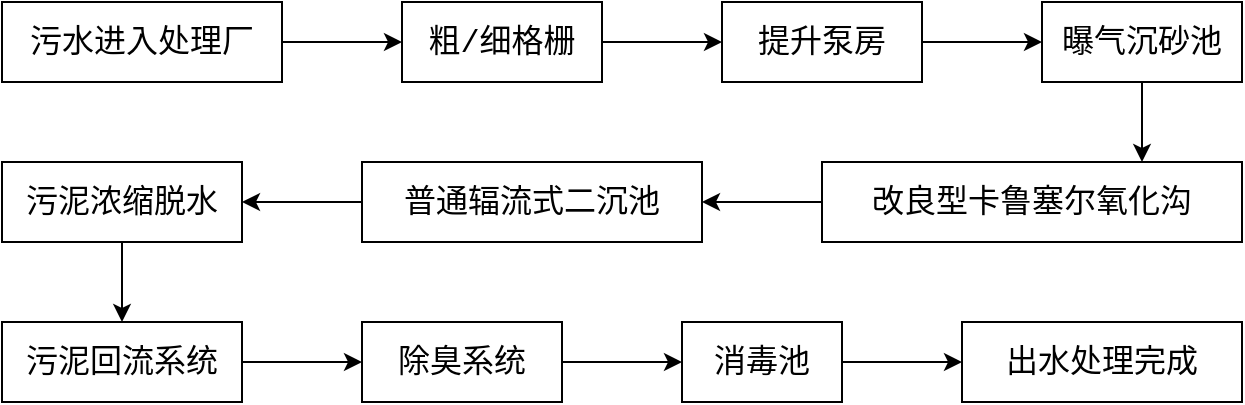 <mxfile version="20.8.16" type="device"><diagram name="第 1 页" id="mk-GY9as7NXkzDKKx7iz"><mxGraphModel dx="1064" dy="628" grid="1" gridSize="10" guides="1" tooltips="1" connect="1" arrows="1" fold="1" page="1" pageScale="1" pageWidth="827" pageHeight="1169" math="0" shadow="0"><root><mxCell id="0"/><mxCell id="1" parent="0"/><mxCell id="Ow_MMXydi5FvukRCbwOR-23" value="" style="group" parent="1" vertex="1" connectable="0"><mxGeometry x="40" y="40" width="620" height="200" as="geometry"/></mxCell><mxCell id="Ow_MMXydi5FvukRCbwOR-1" value="&lt;div style=&quot;font-family: &amp;quot;Dank Mono&amp;quot;, Consolas, &amp;quot;Courier New&amp;quot;, monospace; font-size: 16px; line-height: 22px;&quot;&gt;污水进入处理厂&lt;br&gt;&lt;/div&gt;" style="rounded=0;whiteSpace=wrap;html=1;gradientColor=none;fillColor=default;strokeColor=default;fontColor=default;labelBackgroundColor=default;" parent="Ow_MMXydi5FvukRCbwOR-23" vertex="1"><mxGeometry width="140" height="40" as="geometry"/></mxCell><mxCell id="Ow_MMXydi5FvukRCbwOR-2" value="&lt;div style=&quot;font-family: &amp;quot;Dank Mono&amp;quot;, Consolas, &amp;quot;Courier New&amp;quot;, monospace; font-size: 16px; line-height: 22px;&quot;&gt;&lt;div style=&quot;line-height: 22px;&quot;&gt;粗/细格栅&lt;/div&gt;&lt;/div&gt;" style="rounded=0;whiteSpace=wrap;html=1;gradientColor=none;fillColor=default;strokeColor=default;fontColor=default;labelBackgroundColor=default;" parent="Ow_MMXydi5FvukRCbwOR-23" vertex="1"><mxGeometry x="200" width="100" height="40" as="geometry"/></mxCell><mxCell id="Ow_MMXydi5FvukRCbwOR-3" style="edgeStyle=orthogonalEdgeStyle;rounded=0;orthogonalLoop=1;jettySize=auto;html=1;exitX=1;exitY=0.5;exitDx=0;exitDy=0;entryX=0;entryY=0.5;entryDx=0;entryDy=0;fontColor=default;" parent="Ow_MMXydi5FvukRCbwOR-23" source="Ow_MMXydi5FvukRCbwOR-1" target="Ow_MMXydi5FvukRCbwOR-2" edge="1"><mxGeometry relative="1" as="geometry"/></mxCell><mxCell id="Ow_MMXydi5FvukRCbwOR-4" value="&lt;div style=&quot;font-family: &amp;quot;Dank Mono&amp;quot;, Consolas, &amp;quot;Courier New&amp;quot;, monospace; font-size: 16px; line-height: 22px;&quot;&gt;&lt;div style=&quot;line-height: 22px;&quot;&gt;&lt;div style=&quot;line-height: 22px;&quot;&gt;提升泵房&lt;/div&gt;&lt;/div&gt;&lt;/div&gt;" style="rounded=0;whiteSpace=wrap;html=1;gradientColor=none;fillColor=default;strokeColor=default;fontColor=default;labelBackgroundColor=default;" parent="Ow_MMXydi5FvukRCbwOR-23" vertex="1"><mxGeometry x="360" width="100" height="40" as="geometry"/></mxCell><mxCell id="Ow_MMXydi5FvukRCbwOR-5" value="" style="edgeStyle=orthogonalEdgeStyle;rounded=0;orthogonalLoop=1;jettySize=auto;html=1;fontColor=default;" parent="Ow_MMXydi5FvukRCbwOR-23" source="Ow_MMXydi5FvukRCbwOR-2" target="Ow_MMXydi5FvukRCbwOR-4" edge="1"><mxGeometry relative="1" as="geometry"/></mxCell><mxCell id="Ow_MMXydi5FvukRCbwOR-6" value="&lt;div style=&quot;font-family: &amp;quot;Dank Mono&amp;quot;, Consolas, &amp;quot;Courier New&amp;quot;, monospace; font-size: 16px; line-height: 22px;&quot;&gt;曝气沉砂池&lt;/div&gt;" style="whiteSpace=wrap;html=1;rounded=0;gradientColor=none;labelBackgroundColor=default;fontColor=default;" parent="Ow_MMXydi5FvukRCbwOR-23" vertex="1"><mxGeometry x="520" width="100" height="40" as="geometry"/></mxCell><mxCell id="Ow_MMXydi5FvukRCbwOR-7" value="" style="edgeStyle=orthogonalEdgeStyle;rounded=0;orthogonalLoop=1;jettySize=auto;html=1;fontColor=default;" parent="Ow_MMXydi5FvukRCbwOR-23" source="Ow_MMXydi5FvukRCbwOR-4" target="Ow_MMXydi5FvukRCbwOR-6" edge="1"><mxGeometry relative="1" as="geometry"/></mxCell><mxCell id="Ow_MMXydi5FvukRCbwOR-8" value="&lt;div style=&quot;font-family: &amp;quot;Dank Mono&amp;quot;, Consolas, &amp;quot;Courier New&amp;quot;, monospace; font-size: 16px; line-height: 22px;&quot;&gt;&lt;div style=&quot;line-height: 22px;&quot;&gt;改良型卡鲁塞尔氧化沟&lt;/div&gt;&lt;/div&gt;" style="whiteSpace=wrap;html=1;rounded=0;gradientColor=none;labelBackgroundColor=default;fontColor=default;" parent="Ow_MMXydi5FvukRCbwOR-23" vertex="1"><mxGeometry x="410" y="80" width="210" height="40" as="geometry"/></mxCell><mxCell id="Ow_MMXydi5FvukRCbwOR-10" style="edgeStyle=orthogonalEdgeStyle;rounded=0;orthogonalLoop=1;jettySize=auto;html=1;exitX=0.5;exitY=1;exitDx=0;exitDy=0;fontColor=default;" parent="Ow_MMXydi5FvukRCbwOR-23" source="Ow_MMXydi5FvukRCbwOR-6" edge="1"><mxGeometry relative="1" as="geometry"><Array as="points"><mxPoint x="570" y="70"/><mxPoint x="570" y="70"/></Array><mxPoint x="570" y="80" as="targetPoint"/></mxGeometry></mxCell><mxCell id="Ow_MMXydi5FvukRCbwOR-11" value="&lt;div style=&quot;font-family: &amp;quot;Dank Mono&amp;quot;, Consolas, &amp;quot;Courier New&amp;quot;, monospace; font-size: 16px; line-height: 22px;&quot;&gt;&lt;div style=&quot;line-height: 22px;&quot;&gt;&lt;div style=&quot;line-height: 22px;&quot;&gt;普通辐流式二沉池&lt;/div&gt;&lt;/div&gt;&lt;/div&gt;" style="whiteSpace=wrap;html=1;rounded=0;gradientColor=none;labelBackgroundColor=default;fontColor=default;" parent="Ow_MMXydi5FvukRCbwOR-23" vertex="1"><mxGeometry x="180" y="80" width="170" height="40" as="geometry"/></mxCell><mxCell id="Ow_MMXydi5FvukRCbwOR-12" value="" style="edgeStyle=orthogonalEdgeStyle;rounded=0;orthogonalLoop=1;jettySize=auto;html=1;fontColor=default;" parent="Ow_MMXydi5FvukRCbwOR-23" source="Ow_MMXydi5FvukRCbwOR-8" target="Ow_MMXydi5FvukRCbwOR-11" edge="1"><mxGeometry relative="1" as="geometry"/></mxCell><mxCell id="Ow_MMXydi5FvukRCbwOR-13" value="&lt;div style=&quot;font-family: &amp;quot;Dank Mono&amp;quot;, Consolas, &amp;quot;Courier New&amp;quot;, monospace; font-size: 16px; line-height: 22px;&quot;&gt;&lt;div style=&quot;line-height: 22px;&quot;&gt;&lt;div style=&quot;line-height: 22px;&quot;&gt;&lt;div style=&quot;line-height: 22px;&quot;&gt;污泥浓缩脱水&lt;/div&gt;&lt;/div&gt;&lt;/div&gt;&lt;/div&gt;" style="whiteSpace=wrap;html=1;rounded=0;gradientColor=none;labelBackgroundColor=default;fontColor=default;" parent="Ow_MMXydi5FvukRCbwOR-23" vertex="1"><mxGeometry y="80" width="120" height="40" as="geometry"/></mxCell><mxCell id="Ow_MMXydi5FvukRCbwOR-14" value="" style="edgeStyle=orthogonalEdgeStyle;rounded=0;orthogonalLoop=1;jettySize=auto;html=1;fontColor=default;" parent="Ow_MMXydi5FvukRCbwOR-23" source="Ow_MMXydi5FvukRCbwOR-11" target="Ow_MMXydi5FvukRCbwOR-13" edge="1"><mxGeometry relative="1" as="geometry"/></mxCell><mxCell id="Ow_MMXydi5FvukRCbwOR-15" value="&lt;div style=&quot;font-family: &amp;quot;Dank Mono&amp;quot;, Consolas, &amp;quot;Courier New&amp;quot;, monospace; font-size: 16px; line-height: 22px;&quot;&gt;&lt;div style=&quot;line-height: 22px;&quot;&gt;&lt;div style=&quot;line-height: 22px;&quot;&gt;&lt;div style=&quot;line-height: 22px;&quot;&gt;&lt;div style=&quot;line-height: 22px;&quot;&gt;污泥回流系统&lt;/div&gt;&lt;/div&gt;&lt;/div&gt;&lt;/div&gt;&lt;/div&gt;" style="whiteSpace=wrap;html=1;rounded=0;gradientColor=none;labelBackgroundColor=default;fontColor=default;" parent="Ow_MMXydi5FvukRCbwOR-23" vertex="1"><mxGeometry y="160" width="120" height="40" as="geometry"/></mxCell><mxCell id="Ow_MMXydi5FvukRCbwOR-16" value="" style="edgeStyle=orthogonalEdgeStyle;rounded=0;orthogonalLoop=1;jettySize=auto;html=1;fontColor=default;" parent="Ow_MMXydi5FvukRCbwOR-23" source="Ow_MMXydi5FvukRCbwOR-13" target="Ow_MMXydi5FvukRCbwOR-15" edge="1"><mxGeometry relative="1" as="geometry"/></mxCell><mxCell id="Ow_MMXydi5FvukRCbwOR-17" value="&lt;div style=&quot;font-family: &amp;quot;Dank Mono&amp;quot;, Consolas, &amp;quot;Courier New&amp;quot;, monospace; font-size: 16px; line-height: 22px;&quot;&gt;&lt;div style=&quot;line-height: 22px;&quot;&gt;&lt;div style=&quot;line-height: 22px;&quot;&gt;&lt;div style=&quot;line-height: 22px;&quot;&gt;&lt;div style=&quot;line-height: 22px;&quot;&gt;&lt;div style=&quot;line-height: 22px;&quot;&gt;除臭系统&lt;/div&gt;&lt;/div&gt;&lt;/div&gt;&lt;/div&gt;&lt;/div&gt;&lt;/div&gt;" style="whiteSpace=wrap;html=1;rounded=0;gradientColor=none;labelBackgroundColor=default;fontColor=default;" parent="Ow_MMXydi5FvukRCbwOR-23" vertex="1"><mxGeometry x="180" y="160" width="100" height="40" as="geometry"/></mxCell><mxCell id="Ow_MMXydi5FvukRCbwOR-18" value="" style="edgeStyle=orthogonalEdgeStyle;rounded=0;orthogonalLoop=1;jettySize=auto;html=1;fontColor=default;" parent="Ow_MMXydi5FvukRCbwOR-23" source="Ow_MMXydi5FvukRCbwOR-15" target="Ow_MMXydi5FvukRCbwOR-17" edge="1"><mxGeometry relative="1" as="geometry"/></mxCell><mxCell id="Ow_MMXydi5FvukRCbwOR-19" value="&lt;div style=&quot;font-family: &amp;quot;Dank Mono&amp;quot;, Consolas, &amp;quot;Courier New&amp;quot;, monospace; font-size: 16px; line-height: 22px;&quot;&gt;&lt;div style=&quot;line-height: 22px;&quot;&gt;&lt;div style=&quot;line-height: 22px;&quot;&gt;&lt;div style=&quot;line-height: 22px;&quot;&gt;&lt;div style=&quot;line-height: 22px;&quot;&gt;&lt;div style=&quot;line-height: 22px;&quot;&gt;&lt;div style=&quot;line-height: 22px;&quot;&gt;消毒池&lt;/div&gt;&lt;/div&gt;&lt;/div&gt;&lt;/div&gt;&lt;/div&gt;&lt;/div&gt;&lt;/div&gt;" style="whiteSpace=wrap;html=1;rounded=0;gradientColor=none;labelBackgroundColor=default;fontColor=default;" parent="Ow_MMXydi5FvukRCbwOR-23" vertex="1"><mxGeometry x="340" y="160" width="80" height="40" as="geometry"/></mxCell><mxCell id="Ow_MMXydi5FvukRCbwOR-20" value="" style="edgeStyle=orthogonalEdgeStyle;rounded=0;orthogonalLoop=1;jettySize=auto;html=1;fontColor=default;" parent="Ow_MMXydi5FvukRCbwOR-23" source="Ow_MMXydi5FvukRCbwOR-17" target="Ow_MMXydi5FvukRCbwOR-19" edge="1"><mxGeometry relative="1" as="geometry"/></mxCell><mxCell id="Ow_MMXydi5FvukRCbwOR-21" value="&lt;div style=&quot;font-family: &amp;quot;Dank Mono&amp;quot;, Consolas, &amp;quot;Courier New&amp;quot;, monospace; font-size: 16px; line-height: 22px;&quot;&gt;&lt;div style=&quot;line-height: 22px;&quot;&gt;&lt;div style=&quot;line-height: 22px;&quot;&gt;&lt;div style=&quot;line-height: 22px;&quot;&gt;&lt;div style=&quot;line-height: 22px;&quot;&gt;&lt;div style=&quot;line-height: 22px;&quot;&gt;&lt;div style=&quot;line-height: 22px;&quot;&gt;&lt;div style=&quot;line-height: 22px;&quot;&gt;出水处理完成&lt;/div&gt;&lt;/div&gt;&lt;/div&gt;&lt;/div&gt;&lt;/div&gt;&lt;/div&gt;&lt;/div&gt;&lt;/div&gt;" style="whiteSpace=wrap;html=1;rounded=0;gradientColor=none;labelBackgroundColor=default;fontColor=default;" parent="Ow_MMXydi5FvukRCbwOR-23" vertex="1"><mxGeometry x="480" y="160" width="140" height="40" as="geometry"/></mxCell><mxCell id="Ow_MMXydi5FvukRCbwOR-22" value="" style="edgeStyle=orthogonalEdgeStyle;rounded=0;orthogonalLoop=1;jettySize=auto;html=1;fontColor=default;" parent="Ow_MMXydi5FvukRCbwOR-23" source="Ow_MMXydi5FvukRCbwOR-19" target="Ow_MMXydi5FvukRCbwOR-21" edge="1"><mxGeometry relative="1" as="geometry"/></mxCell></root></mxGraphModel></diagram></mxfile>
